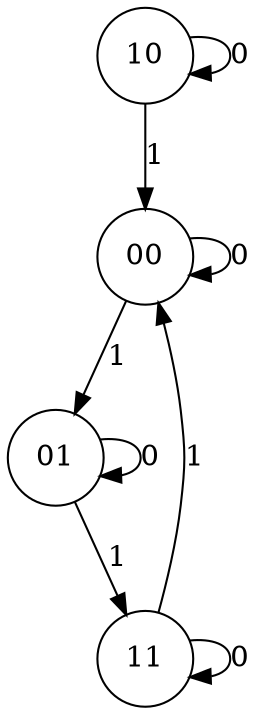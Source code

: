 digraph "state1"
{
	node [shape=circle];
	00 -> 00 [label=0];
	00 -> 01 [label=1];
	01 -> 01 [label=0];
	01 -> 11 [label=1];
	10 -> 10 [label=0];
	10 -> 00 [label=1];
	11 -> 11 [label=0];
	11 -> 00 [label=1];
}
